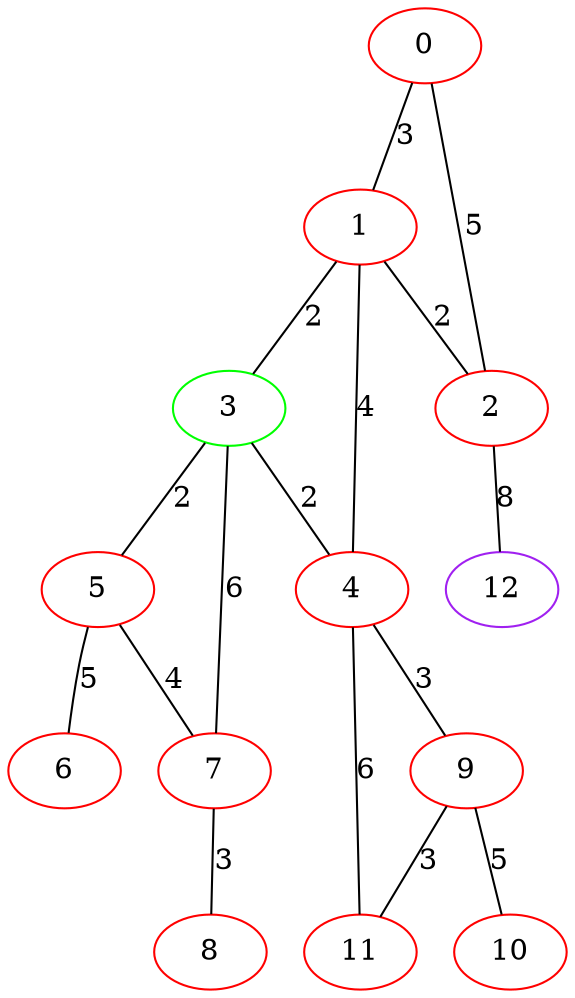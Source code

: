 graph "" {
0 [color=red, weight=1];
1 [color=red, weight=1];
2 [color=red, weight=1];
3 [color=green, weight=2];
4 [color=red, weight=1];
5 [color=red, weight=1];
6 [color=red, weight=1];
7 [color=red, weight=1];
8 [color=red, weight=1];
9 [color=red, weight=1];
10 [color=red, weight=1];
11 [color=red, weight=1];
12 [color=purple, weight=4];
0 -- 1  [key=0, label=3];
0 -- 2  [key=0, label=5];
1 -- 2  [key=0, label=2];
1 -- 3  [key=0, label=2];
1 -- 4  [key=0, label=4];
2 -- 12  [key=0, label=8];
3 -- 4  [key=0, label=2];
3 -- 5  [key=0, label=2];
3 -- 7  [key=0, label=6];
4 -- 11  [key=0, label=6];
4 -- 9  [key=0, label=3];
5 -- 6  [key=0, label=5];
5 -- 7  [key=0, label=4];
7 -- 8  [key=0, label=3];
9 -- 10  [key=0, label=5];
9 -- 11  [key=0, label=3];
}
